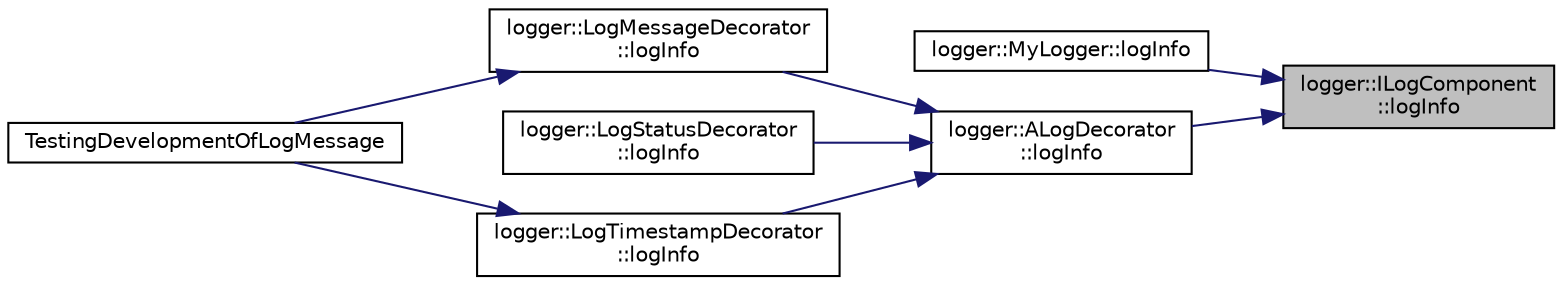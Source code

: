 digraph "logger::ILogComponent::logInfo"
{
 // LATEX_PDF_SIZE
  edge [fontname="Helvetica",fontsize="10",labelfontname="Helvetica",labelfontsize="10"];
  node [fontname="Helvetica",fontsize="10",shape=record];
  rankdir="RL";
  Node1 [label="logger::ILogComponent\l::logInfo",height=0.2,width=0.4,color="black", fillcolor="grey75", style="filled", fontcolor="black",tooltip=" "];
  Node1 -> Node2 [dir="back",color="midnightblue",fontsize="10",style="solid",fontname="Helvetica"];
  Node2 [label="logger::MyLogger::logInfo",height=0.2,width=0.4,color="black", fillcolor="white", style="filled",URL="$classlogger_1_1_my_logger.html#a8e18fc403ad9edf35c43702dae524187",tooltip=" "];
  Node1 -> Node3 [dir="back",color="midnightblue",fontsize="10",style="solid",fontname="Helvetica"];
  Node3 [label="logger::ALogDecorator\l::logInfo",height=0.2,width=0.4,color="black", fillcolor="white", style="filled",URL="$classlogger_1_1_a_log_decorator.html#ab5fcb306007337ddaa506a83a79427f4",tooltip=" "];
  Node3 -> Node4 [dir="back",color="midnightblue",fontsize="10",style="solid",fontname="Helvetica"];
  Node4 [label="logger::LogMessageDecorator\l::logInfo",height=0.2,width=0.4,color="black", fillcolor="white", style="filled",URL="$classlogger_1_1_log_message_decorator.html#ae33e140756354426fc7fe33b7a0e100a",tooltip=" "];
  Node4 -> Node5 [dir="back",color="midnightblue",fontsize="10",style="solid",fontname="Helvetica"];
  Node5 [label="TestingDevelopmentOfLogMessage",height=0.2,width=0.4,color="black", fillcolor="white", style="filled",URL="$_c_s_e687___test_harness_8cpp.html#a1761b28b7b1271df593b71627487747d",tooltip=" "];
  Node3 -> Node6 [dir="back",color="midnightblue",fontsize="10",style="solid",fontname="Helvetica"];
  Node6 [label="logger::LogStatusDecorator\l::logInfo",height=0.2,width=0.4,color="black", fillcolor="white", style="filled",URL="$classlogger_1_1_log_status_decorator.html#ac16108895dd69a54fb8a96b0ac7186e4",tooltip=" "];
  Node3 -> Node7 [dir="back",color="midnightblue",fontsize="10",style="solid",fontname="Helvetica"];
  Node7 [label="logger::LogTimestampDecorator\l::logInfo",height=0.2,width=0.4,color="black", fillcolor="white", style="filled",URL="$classlogger_1_1_log_timestamp_decorator.html#adffd49b0dad89b43c5d730e71fa89eb0",tooltip=" "];
  Node7 -> Node5 [dir="back",color="midnightblue",fontsize="10",style="solid",fontname="Helvetica"];
}

